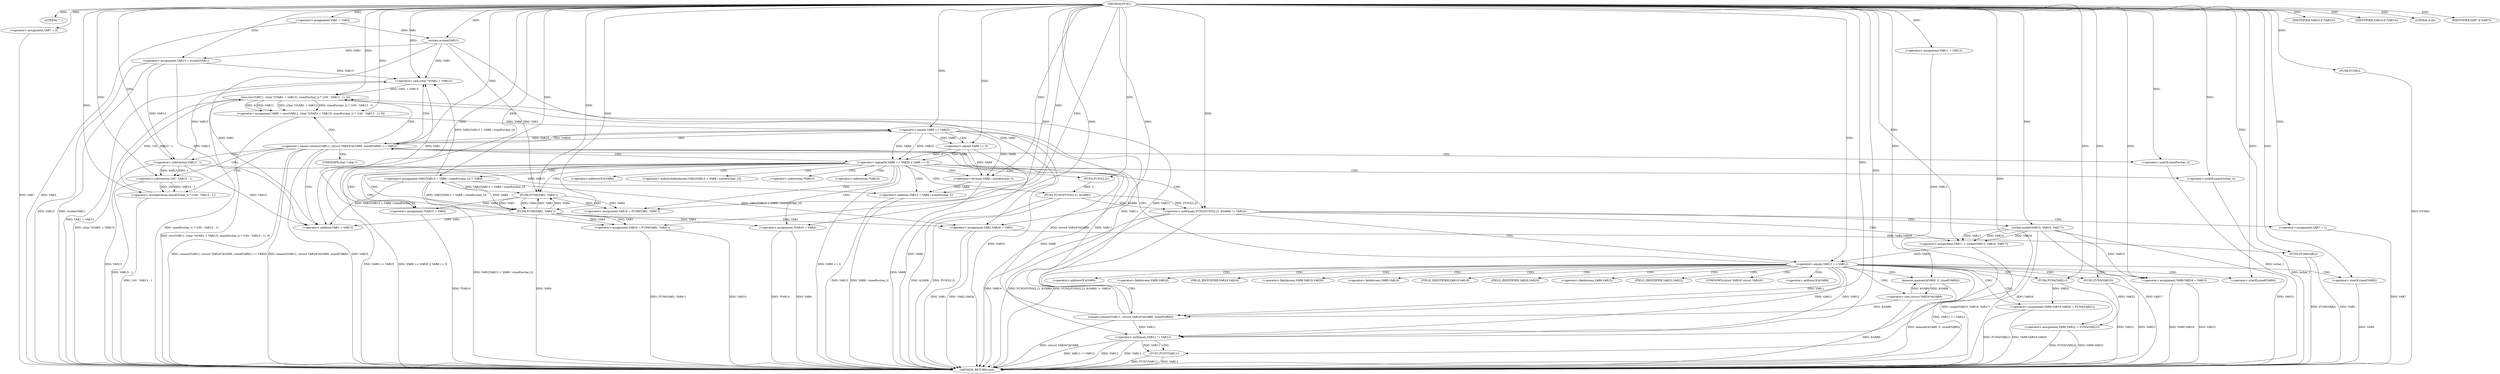 digraph FUN1 {  
"1000100" [label = "(METHOD,FUN1)" ]
"1000273" [label = "(METHOD_RETURN,void)" ]
"1000104" [label = "(LITERAL,\"\",)" ]
"1000105" [label = "(<operator>.assignment,VAR1 = VAR3)" ]
"1000111" [label = "(<operator>.assignment,VAR7 = 0)" ]
"1000118" [label = "(<operator>.assignment,VAR11 = VAR12)" ]
"1000122" [label = "(<operator>.assignment,VAR13 = wcslen(VAR1))" ]
"1000124" [label = "(wcslen,wcslen(VAR1))" ]
"1000129" [label = "(<operator>.notEquals,FUN2(FUN3(2,2), &VAR6) != VAR14)" ]
"1000130" [label = "(FUN2,FUN2(FUN3(2,2), &VAR6))" ]
"1000131" [label = "(FUN3,FUN3(2,2))" ]
"1000139" [label = "(<operator>.assignment,VAR7 = 1)" ]
"1000142" [label = "(<operator>.assignment,VAR11 = socket(VAR15, VAR16, VAR17))" ]
"1000144" [label = "(socket,socket(VAR15, VAR16, VAR17))" ]
"1000149" [label = "(<operator>.equals,VAR11 == VAR12)" ]
"1000154" [label = "(memset,memset(&VAR9, 0, sizeof(VAR9)))" ]
"1000158" [label = "(<operator>.sizeOf,sizeof(VAR9))" ]
"1000160" [label = "(<operator>.assignment,VAR9.VAR18 = VAR15)" ]
"1000165" [label = "(<operator>.assignment,VAR9.VAR19.VAR20 = FUN4(VAR21))" ]
"1000171" [label = "(FUN4,FUN4(VAR21))" ]
"1000173" [label = "(<operator>.assignment,VAR9.VAR22 = FUN5(VAR23))" ]
"1000177" [label = "(FUN5,FUN5(VAR23))" ]
"1000180" [label = "(<operator>.equals,connect(VAR11, (struct VAR24*)&VAR9, sizeof(VAR9)) == VAR25)" ]
"1000181" [label = "(connect,connect(VAR11, (struct VAR24*)&VAR9, sizeof(VAR9)))" ]
"1000183" [label = "(<operator>.cast,(struct VAR24*)&VAR9)" ]
"1000187" [label = "(<operator>.sizeOf,sizeof(VAR9))" ]
"1000192" [label = "(<operator>.assignment,VAR8 = recv(VAR11, (char *)(VAR1 + VAR13), sizeof(wchar_t) * (100 - VAR13 - 1), 0))" ]
"1000194" [label = "(recv,recv(VAR11, (char *)(VAR1 + VAR13), sizeof(wchar_t) * (100 - VAR13 - 1), 0))" ]
"1000196" [label = "(<operator>.cast,(char *)(VAR1 + VAR13))" ]
"1000198" [label = "(<operator>.addition,VAR1 + VAR13)" ]
"1000201" [label = "(<operator>.multiplication,sizeof(wchar_t) * (100 - VAR13 - 1))" ]
"1000202" [label = "(<operator>.sizeOf,sizeof(wchar_t))" ]
"1000204" [label = "(<operator>.subtraction,100 - VAR13 - 1)" ]
"1000206" [label = "(<operator>.subtraction,VAR13 - 1)" ]
"1000211" [label = "(<operator>.logicalOr,VAR8 == VAR25 || VAR8 == 0)" ]
"1000212" [label = "(<operator>.equals,VAR8 == VAR25)" ]
"1000215" [label = "(<operator>.equals,VAR8 == 0)" ]
"1000220" [label = "(<operator>.assignment,VAR1[VAR13 + VAR8 / sizeof(wchar_t)] = VAR4)" ]
"1000223" [label = "(<operator>.addition,VAR13 + VAR8 / sizeof(wchar_t))" ]
"1000225" [label = "(<operator>.division,VAR8 / sizeof(wchar_t))" ]
"1000227" [label = "(<operator>.sizeOf,sizeof(wchar_t))" ]
"1000230" [label = "(<operator>.assignment,VAR10 = FUN6(VAR1, VAR4''))" ]
"1000232" [label = "(FUN6,FUN6(VAR1, VAR4''))" ]
"1000236" [label = "(IDENTIFIER,VAR10,if (VAR10))" ]
"1000238" [label = "(<operator>.assignment,*VAR10 = VAR4)" ]
"1000242" [label = "(<operator>.assignment,VAR10 = FUN6(VAR1, VAR4''))" ]
"1000244" [label = "(FUN6,FUN6(VAR1, VAR4''))" ]
"1000248" [label = "(IDENTIFIER,VAR10,if (VAR10))" ]
"1000250" [label = "(<operator>.assignment,*VAR10 = VAR4)" ]
"1000254" [label = "(LITERAL,0,do)" ]
"1000256" [label = "(<operator>.notEquals,VAR11 != VAR12)" ]
"1000260" [label = "(FUN7,FUN7(VAR11))" ]
"1000263" [label = "(IDENTIFIER,VAR7,if (VAR7))" ]
"1000265" [label = "(FUN8,FUN8())" ]
"1000266" [label = "(<operator>.assignment,VAR2.VAR26 = VAR1)" ]
"1000271" [label = "(FUN9,FUN9(VAR2))" ]
"1000134" [label = "(<operator>.addressOf,&VAR6)" ]
"1000155" [label = "(<operator>.addressOf,&VAR9)" ]
"1000161" [label = "(<operator>.fieldAccess,VAR9.VAR18)" ]
"1000163" [label = "(FIELD_IDENTIFIER,VAR18,VAR18)" ]
"1000166" [label = "(<operator>.fieldAccess,VAR9.VAR19.VAR20)" ]
"1000167" [label = "(<operator>.fieldAccess,VAR9.VAR19)" ]
"1000169" [label = "(FIELD_IDENTIFIER,VAR19,VAR19)" ]
"1000170" [label = "(FIELD_IDENTIFIER,VAR20,VAR20)" ]
"1000174" [label = "(<operator>.fieldAccess,VAR9.VAR22)" ]
"1000176" [label = "(FIELD_IDENTIFIER,VAR22,VAR22)" ]
"1000184" [label = "(UNKNOWN,struct VAR24*,struct VAR24*)" ]
"1000185" [label = "(<operator>.addressOf,&VAR9)" ]
"1000197" [label = "(UNKNOWN,char *,char *)" ]
"1000221" [label = "(<operator>.indirectIndexAccess,VAR1[VAR13 + VAR8 / sizeof(wchar_t)])" ]
"1000239" [label = "(<operator>.indirection,*VAR10)" ]
"1000251" [label = "(<operator>.indirection,*VAR10)" ]
  "1000183" -> "1000273"  [ label = "DDG: &VAR9"] 
  "1000250" -> "1000273"  [ label = "DDG: VAR4"] 
  "1000215" -> "1000273"  [ label = "DDG: VAR8"] 
  "1000180" -> "1000273"  [ label = "DDG: connect(VAR11, (struct VAR24*)&VAR9, sizeof(VAR9))"] 
  "1000111" -> "1000273"  [ label = "DDG: VAR7"] 
  "1000256" -> "1000273"  [ label = "DDG: VAR11 != VAR12"] 
  "1000187" -> "1000273"  [ label = "DDG: VAR9"] 
  "1000177" -> "1000273"  [ label = "DDG: VAR23"] 
  "1000129" -> "1000273"  [ label = "DDG: FUN2(FUN3(2,2), &VAR6)"] 
  "1000160" -> "1000273"  [ label = "DDG: VAR15"] 
  "1000260" -> "1000273"  [ label = "DDG: FUN7(VAR11)"] 
  "1000171" -> "1000273"  [ label = "DDG: VAR21"] 
  "1000223" -> "1000273"  [ label = "DDG: VAR8 / sizeof(wchar_t)"] 
  "1000220" -> "1000273"  [ label = "DDG: VAR1[VAR13 + VAR8 / sizeof(wchar_t)]"] 
  "1000250" -> "1000273"  [ label = "DDG: *VAR10"] 
  "1000192" -> "1000273"  [ label = "DDG: recv(VAR11, (char *)(VAR1 + VAR13), sizeof(wchar_t) * (100 - VAR13 - 1), 0)"] 
  "1000194" -> "1000273"  [ label = "DDG: sizeof(wchar_t) * (100 - VAR13 - 1)"] 
  "1000105" -> "1000273"  [ label = "DDG: VAR3"] 
  "1000238" -> "1000273"  [ label = "DDG: *VAR10"] 
  "1000225" -> "1000273"  [ label = "DDG: VAR8"] 
  "1000227" -> "1000273"  [ label = "DDG: wchar_t"] 
  "1000212" -> "1000273"  [ label = "DDG: VAR25"] 
  "1000180" -> "1000273"  [ label = "DDG: VAR25"] 
  "1000204" -> "1000273"  [ label = "DDG: VAR13 - 1"] 
  "1000122" -> "1000273"  [ label = "DDG: VAR13"] 
  "1000165" -> "1000273"  [ label = "DDG: VAR9.VAR19.VAR20"] 
  "1000139" -> "1000273"  [ label = "DDG: VAR7"] 
  "1000265" -> "1000273"  [ label = "DDG: FUN8()"] 
  "1000129" -> "1000273"  [ label = "DDG: FUN2(FUN3(2,2), &VAR6) != VAR14"] 
  "1000142" -> "1000273"  [ label = "DDG: socket(VAR15, VAR16, VAR17)"] 
  "1000266" -> "1000273"  [ label = "DDG: VAR2.VAR26"] 
  "1000130" -> "1000273"  [ label = "DDG: &VAR6"] 
  "1000202" -> "1000273"  [ label = "DDG: wchar_t"] 
  "1000180" -> "1000273"  [ label = "DDG: connect(VAR11, (struct VAR24*)&VAR9, sizeof(VAR9)) == VAR25"] 
  "1000149" -> "1000273"  [ label = "DDG: VAR11 == VAR12"] 
  "1000256" -> "1000273"  [ label = "DDG: VAR12"] 
  "1000206" -> "1000273"  [ label = "DDG: VAR13"] 
  "1000211" -> "1000273"  [ label = "DDG: VAR8 == VAR25"] 
  "1000154" -> "1000273"  [ label = "DDG: memset(&VAR9, 0, sizeof(VAR9))"] 
  "1000212" -> "1000273"  [ label = "DDG: VAR8"] 
  "1000211" -> "1000273"  [ label = "DDG: VAR8 == VAR25 || VAR8 == 0"] 
  "1000129" -> "1000273"  [ label = "DDG: VAR14"] 
  "1000144" -> "1000273"  [ label = "DDG: VAR15"] 
  "1000165" -> "1000273"  [ label = "DDG: FUN4(VAR21)"] 
  "1000211" -> "1000273"  [ label = "DDG: VAR8 == 0"] 
  "1000173" -> "1000273"  [ label = "DDG: FUN5(VAR23)"] 
  "1000242" -> "1000273"  [ label = "DDG: FUN6(VAR1, VAR4'')"] 
  "1000266" -> "1000273"  [ label = "DDG: VAR1"] 
  "1000256" -> "1000273"  [ label = "DDG: VAR11"] 
  "1000260" -> "1000273"  [ label = "DDG: VAR11"] 
  "1000271" -> "1000273"  [ label = "DDG: VAR2"] 
  "1000194" -> "1000273"  [ label = "DDG: (char *)(VAR1 + VAR13)"] 
  "1000244" -> "1000273"  [ label = "DDG: VAR4"] 
  "1000144" -> "1000273"  [ label = "DDG: VAR16"] 
  "1000144" -> "1000273"  [ label = "DDG: VAR17"] 
  "1000271" -> "1000273"  [ label = "DDG: FUN9(VAR2)"] 
  "1000181" -> "1000273"  [ label = "DDG: (struct VAR24*)&VAR9"] 
  "1000160" -> "1000273"  [ label = "DDG: VAR9.VAR18"] 
  "1000173" -> "1000273"  [ label = "DDG: VAR9.VAR22"] 
  "1000242" -> "1000273"  [ label = "DDG: VAR10"] 
  "1000223" -> "1000273"  [ label = "DDG: VAR13"] 
  "1000122" -> "1000273"  [ label = "DDG: wcslen(VAR1)"] 
  "1000201" -> "1000273"  [ label = "DDG: 100 - VAR13 - 1"] 
  "1000196" -> "1000273"  [ label = "DDG: VAR1 + VAR13"] 
  "1000130" -> "1000273"  [ label = "DDG: FUN3(2,2)"] 
  "1000100" -> "1000104"  [ label = "DDG: "] 
  "1000100" -> "1000105"  [ label = "DDG: "] 
  "1000100" -> "1000111"  [ label = "DDG: "] 
  "1000100" -> "1000118"  [ label = "DDG: "] 
  "1000124" -> "1000122"  [ label = "DDG: VAR1"] 
  "1000100" -> "1000122"  [ label = "DDG: "] 
  "1000105" -> "1000124"  [ label = "DDG: VAR1"] 
  "1000100" -> "1000124"  [ label = "DDG: "] 
  "1000130" -> "1000129"  [ label = "DDG: FUN3(2,2)"] 
  "1000130" -> "1000129"  [ label = "DDG: &VAR6"] 
  "1000131" -> "1000130"  [ label = "DDG: 2"] 
  "1000100" -> "1000131"  [ label = "DDG: "] 
  "1000100" -> "1000129"  [ label = "DDG: "] 
  "1000100" -> "1000139"  [ label = "DDG: "] 
  "1000144" -> "1000142"  [ label = "DDG: VAR15"] 
  "1000144" -> "1000142"  [ label = "DDG: VAR16"] 
  "1000144" -> "1000142"  [ label = "DDG: VAR17"] 
  "1000100" -> "1000142"  [ label = "DDG: "] 
  "1000100" -> "1000144"  [ label = "DDG: "] 
  "1000142" -> "1000149"  [ label = "DDG: VAR11"] 
  "1000100" -> "1000149"  [ label = "DDG: "] 
  "1000183" -> "1000154"  [ label = "DDG: &VAR9"] 
  "1000100" -> "1000154"  [ label = "DDG: "] 
  "1000100" -> "1000158"  [ label = "DDG: "] 
  "1000144" -> "1000160"  [ label = "DDG: VAR15"] 
  "1000100" -> "1000160"  [ label = "DDG: "] 
  "1000171" -> "1000165"  [ label = "DDG: VAR21"] 
  "1000100" -> "1000171"  [ label = "DDG: "] 
  "1000177" -> "1000173"  [ label = "DDG: VAR23"] 
  "1000100" -> "1000177"  [ label = "DDG: "] 
  "1000181" -> "1000180"  [ label = "DDG: VAR11"] 
  "1000181" -> "1000180"  [ label = "DDG: (struct VAR24*)&VAR9"] 
  "1000149" -> "1000181"  [ label = "DDG: VAR11"] 
  "1000100" -> "1000181"  [ label = "DDG: "] 
  "1000183" -> "1000181"  [ label = "DDG: &VAR9"] 
  "1000154" -> "1000183"  [ label = "DDG: &VAR9"] 
  "1000100" -> "1000187"  [ label = "DDG: "] 
  "1000212" -> "1000180"  [ label = "DDG: VAR25"] 
  "1000100" -> "1000180"  [ label = "DDG: "] 
  "1000194" -> "1000192"  [ label = "DDG: VAR11"] 
  "1000194" -> "1000192"  [ label = "DDG: (char *)(VAR1 + VAR13)"] 
  "1000194" -> "1000192"  [ label = "DDG: sizeof(wchar_t) * (100 - VAR13 - 1)"] 
  "1000194" -> "1000192"  [ label = "DDG: 0"] 
  "1000100" -> "1000192"  [ label = "DDG: "] 
  "1000181" -> "1000194"  [ label = "DDG: VAR11"] 
  "1000100" -> "1000194"  [ label = "DDG: "] 
  "1000196" -> "1000194"  [ label = "DDG: VAR1 + VAR13"] 
  "1000244" -> "1000196"  [ label = "DDG: VAR1"] 
  "1000220" -> "1000196"  [ label = "DDG: VAR1[VAR13 + VAR8 / sizeof(wchar_t)]"] 
  "1000124" -> "1000196"  [ label = "DDG: VAR1"] 
  "1000100" -> "1000196"  [ label = "DDG: "] 
  "1000122" -> "1000196"  [ label = "DDG: VAR13"] 
  "1000206" -> "1000196"  [ label = "DDG: VAR13"] 
  "1000244" -> "1000198"  [ label = "DDG: VAR1"] 
  "1000220" -> "1000198"  [ label = "DDG: VAR1[VAR13 + VAR8 / sizeof(wchar_t)]"] 
  "1000124" -> "1000198"  [ label = "DDG: VAR1"] 
  "1000100" -> "1000198"  [ label = "DDG: "] 
  "1000122" -> "1000198"  [ label = "DDG: VAR13"] 
  "1000206" -> "1000198"  [ label = "DDG: VAR13"] 
  "1000201" -> "1000194"  [ label = "DDG: 100 - VAR13 - 1"] 
  "1000100" -> "1000201"  [ label = "DDG: "] 
  "1000100" -> "1000202"  [ label = "DDG: "] 
  "1000204" -> "1000201"  [ label = "DDG: 100"] 
  "1000204" -> "1000201"  [ label = "DDG: VAR13 - 1"] 
  "1000100" -> "1000204"  [ label = "DDG: "] 
  "1000206" -> "1000204"  [ label = "DDG: VAR13"] 
  "1000206" -> "1000204"  [ label = "DDG: 1"] 
  "1000100" -> "1000206"  [ label = "DDG: "] 
  "1000122" -> "1000206"  [ label = "DDG: VAR13"] 
  "1000212" -> "1000211"  [ label = "DDG: VAR8"] 
  "1000212" -> "1000211"  [ label = "DDG: VAR25"] 
  "1000192" -> "1000212"  [ label = "DDG: VAR8"] 
  "1000100" -> "1000212"  [ label = "DDG: "] 
  "1000180" -> "1000212"  [ label = "DDG: VAR25"] 
  "1000215" -> "1000211"  [ label = "DDG: VAR8"] 
  "1000215" -> "1000211"  [ label = "DDG: 0"] 
  "1000212" -> "1000215"  [ label = "DDG: VAR8"] 
  "1000100" -> "1000215"  [ label = "DDG: "] 
  "1000244" -> "1000220"  [ label = "DDG: VAR4"] 
  "1000100" -> "1000220"  [ label = "DDG: "] 
  "1000206" -> "1000223"  [ label = "DDG: VAR13"] 
  "1000100" -> "1000223"  [ label = "DDG: "] 
  "1000225" -> "1000223"  [ label = "DDG: VAR8"] 
  "1000215" -> "1000225"  [ label = "DDG: VAR8"] 
  "1000212" -> "1000225"  [ label = "DDG: VAR8"] 
  "1000100" -> "1000225"  [ label = "DDG: "] 
  "1000100" -> "1000227"  [ label = "DDG: "] 
  "1000232" -> "1000230"  [ label = "DDG: VAR1"] 
  "1000232" -> "1000230"  [ label = "DDG: VAR4"] 
  "1000100" -> "1000230"  [ label = "DDG: "] 
  "1000220" -> "1000232"  [ label = "DDG: VAR1[VAR13 + VAR8 / sizeof(wchar_t)]"] 
  "1000100" -> "1000232"  [ label = "DDG: "] 
  "1000244" -> "1000232"  [ label = "DDG: VAR1"] 
  "1000124" -> "1000232"  [ label = "DDG: VAR1"] 
  "1000244" -> "1000232"  [ label = "DDG: VAR4"] 
  "1000100" -> "1000236"  [ label = "DDG: "] 
  "1000232" -> "1000238"  [ label = "DDG: VAR4"] 
  "1000100" -> "1000238"  [ label = "DDG: "] 
  "1000244" -> "1000242"  [ label = "DDG: VAR1"] 
  "1000244" -> "1000242"  [ label = "DDG: VAR4"] 
  "1000100" -> "1000242"  [ label = "DDG: "] 
  "1000220" -> "1000244"  [ label = "DDG: VAR1[VAR13 + VAR8 / sizeof(wchar_t)]"] 
  "1000232" -> "1000244"  [ label = "DDG: VAR1"] 
  "1000100" -> "1000244"  [ label = "DDG: "] 
  "1000232" -> "1000244"  [ label = "DDG: VAR4"] 
  "1000100" -> "1000248"  [ label = "DDG: "] 
  "1000244" -> "1000250"  [ label = "DDG: VAR4"] 
  "1000100" -> "1000250"  [ label = "DDG: "] 
  "1000100" -> "1000254"  [ label = "DDG: "] 
  "1000181" -> "1000256"  [ label = "DDG: VAR11"] 
  "1000194" -> "1000256"  [ label = "DDG: VAR11"] 
  "1000149" -> "1000256"  [ label = "DDG: VAR11"] 
  "1000118" -> "1000256"  [ label = "DDG: VAR11"] 
  "1000100" -> "1000256"  [ label = "DDG: "] 
  "1000149" -> "1000256"  [ label = "DDG: VAR12"] 
  "1000256" -> "1000260"  [ label = "DDG: VAR11"] 
  "1000100" -> "1000260"  [ label = "DDG: "] 
  "1000100" -> "1000263"  [ label = "DDG: "] 
  "1000100" -> "1000265"  [ label = "DDG: "] 
  "1000244" -> "1000266"  [ label = "DDG: VAR1"] 
  "1000220" -> "1000266"  [ label = "DDG: VAR1[VAR13 + VAR8 / sizeof(wchar_t)]"] 
  "1000124" -> "1000266"  [ label = "DDG: VAR1"] 
  "1000100" -> "1000266"  [ label = "DDG: "] 
  "1000266" -> "1000271"  [ label = "DDG: VAR2.VAR26"] 
  "1000100" -> "1000271"  [ label = "DDG: "] 
  "1000129" -> "1000142"  [ label = "CDG: "] 
  "1000129" -> "1000139"  [ label = "CDG: "] 
  "1000129" -> "1000144"  [ label = "CDG: "] 
  "1000129" -> "1000149"  [ label = "CDG: "] 
  "1000149" -> "1000174"  [ label = "CDG: "] 
  "1000149" -> "1000161"  [ label = "CDG: "] 
  "1000149" -> "1000166"  [ label = "CDG: "] 
  "1000149" -> "1000180"  [ label = "CDG: "] 
  "1000149" -> "1000183"  [ label = "CDG: "] 
  "1000149" -> "1000165"  [ label = "CDG: "] 
  "1000149" -> "1000167"  [ label = "CDG: "] 
  "1000149" -> "1000154"  [ label = "CDG: "] 
  "1000149" -> "1000160"  [ label = "CDG: "] 
  "1000149" -> "1000176"  [ label = "CDG: "] 
  "1000149" -> "1000187"  [ label = "CDG: "] 
  "1000149" -> "1000185"  [ label = "CDG: "] 
  "1000149" -> "1000169"  [ label = "CDG: "] 
  "1000149" -> "1000163"  [ label = "CDG: "] 
  "1000149" -> "1000173"  [ label = "CDG: "] 
  "1000149" -> "1000158"  [ label = "CDG: "] 
  "1000149" -> "1000155"  [ label = "CDG: "] 
  "1000149" -> "1000170"  [ label = "CDG: "] 
  "1000149" -> "1000171"  [ label = "CDG: "] 
  "1000149" -> "1000184"  [ label = "CDG: "] 
  "1000149" -> "1000177"  [ label = "CDG: "] 
  "1000149" -> "1000181"  [ label = "CDG: "] 
  "1000180" -> "1000211"  [ label = "CDG: "] 
  "1000180" -> "1000197"  [ label = "CDG: "] 
  "1000180" -> "1000204"  [ label = "CDG: "] 
  "1000180" -> "1000206"  [ label = "CDG: "] 
  "1000180" -> "1000201"  [ label = "CDG: "] 
  "1000180" -> "1000194"  [ label = "CDG: "] 
  "1000180" -> "1000192"  [ label = "CDG: "] 
  "1000180" -> "1000198"  [ label = "CDG: "] 
  "1000180" -> "1000212"  [ label = "CDG: "] 
  "1000180" -> "1000196"  [ label = "CDG: "] 
  "1000180" -> "1000202"  [ label = "CDG: "] 
  "1000211" -> "1000221"  [ label = "CDG: "] 
  "1000211" -> "1000227"  [ label = "CDG: "] 
  "1000211" -> "1000244"  [ label = "CDG: "] 
  "1000211" -> "1000242"  [ label = "CDG: "] 
  "1000211" -> "1000220"  [ label = "CDG: "] 
  "1000211" -> "1000232"  [ label = "CDG: "] 
  "1000211" -> "1000230"  [ label = "CDG: "] 
  "1000211" -> "1000225"  [ label = "CDG: "] 
  "1000211" -> "1000223"  [ label = "CDG: "] 
  "1000211" -> "1000238"  [ label = "CDG: "] 
  "1000211" -> "1000239"  [ label = "CDG: "] 
  "1000211" -> "1000130"  [ label = "CDG: "] 
  "1000211" -> "1000131"  [ label = "CDG: "] 
  "1000211" -> "1000129"  [ label = "CDG: "] 
  "1000211" -> "1000134"  [ label = "CDG: "] 
  "1000211" -> "1000251"  [ label = "CDG: "] 
  "1000211" -> "1000250"  [ label = "CDG: "] 
  "1000212" -> "1000215"  [ label = "CDG: "] 
  "1000256" -> "1000260"  [ label = "CDG: "] 
}

